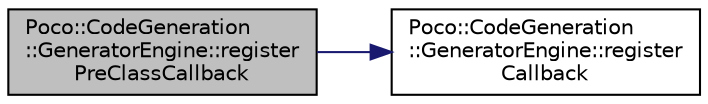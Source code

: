 digraph "Poco::CodeGeneration::GeneratorEngine::registerPreClassCallback"
{
 // LATEX_PDF_SIZE
  edge [fontname="Helvetica",fontsize="10",labelfontname="Helvetica",labelfontsize="10"];
  node [fontname="Helvetica",fontsize="10",shape=record];
  rankdir="LR";
  Node1 [label="Poco::CodeGeneration\l::GeneratorEngine::register\lPreClassCallback",height=0.2,width=0.4,color="black", fillcolor="grey75", style="filled", fontcolor="black",tooltip="Unregisters the default callback."];
  Node1 -> Node2 [color="midnightblue",fontsize="10",style="solid"];
  Node2 [label="Poco::CodeGeneration\l::GeneratorEngine::register\lCallback",height=0.2,width=0.4,color="black", fillcolor="white", style="filled",URL="$classPoco_1_1CodeGeneration_1_1GeneratorEngine.html#ab43a34c54af495f9cd538ab886fbaca9",tooltip="Unregisters the post namespace callback."];
}
